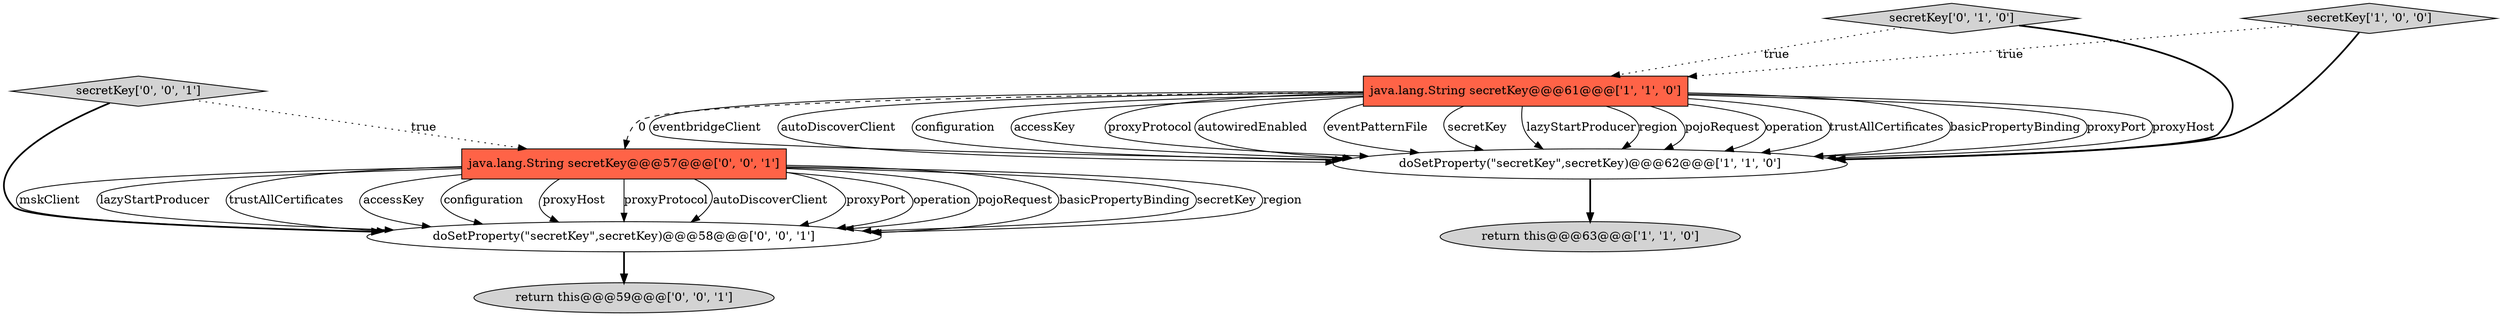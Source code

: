 digraph {
6 [style = filled, label = "doSetProperty(\"secretKey\",secretKey)@@@58@@@['0', '0', '1']", fillcolor = white, shape = ellipse image = "AAA0AAABBB3BBB"];
1 [style = filled, label = "secretKey['1', '0', '0']", fillcolor = lightgray, shape = diamond image = "AAA0AAABBB1BBB"];
0 [style = filled, label = "java.lang.String secretKey@@@61@@@['1', '1', '0']", fillcolor = tomato, shape = box image = "AAA0AAABBB1BBB"];
3 [style = filled, label = "return this@@@63@@@['1', '1', '0']", fillcolor = lightgray, shape = ellipse image = "AAA0AAABBB1BBB"];
5 [style = filled, label = "secretKey['0', '0', '1']", fillcolor = lightgray, shape = diamond image = "AAA0AAABBB3BBB"];
8 [style = filled, label = "java.lang.String secretKey@@@57@@@['0', '0', '1']", fillcolor = tomato, shape = box image = "AAA0AAABBB3BBB"];
2 [style = filled, label = "doSetProperty(\"secretKey\",secretKey)@@@62@@@['1', '1', '0']", fillcolor = white, shape = ellipse image = "AAA0AAABBB1BBB"];
4 [style = filled, label = "secretKey['0', '1', '0']", fillcolor = lightgray, shape = diamond image = "AAA0AAABBB2BBB"];
7 [style = filled, label = "return this@@@59@@@['0', '0', '1']", fillcolor = lightgray, shape = ellipse image = "AAA0AAABBB3BBB"];
0->2 [style = solid, label="autowiredEnabled"];
8->6 [style = solid, label="proxyPort"];
8->6 [style = solid, label="operation"];
0->2 [style = solid, label="eventPatternFile"];
0->2 [style = solid, label="secretKey"];
0->2 [style = solid, label="lazyStartProducer"];
0->2 [style = solid, label="region"];
8->6 [style = solid, label="pojoRequest"];
2->3 [style = bold, label=""];
4->0 [style = dotted, label="true"];
8->6 [style = solid, label="basicPropertyBinding"];
8->6 [style = solid, label="secretKey"];
0->2 [style = solid, label="pojoRequest"];
8->6 [style = solid, label="region"];
0->2 [style = solid, label="operation"];
4->2 [style = bold, label=""];
0->2 [style = solid, label="trustAllCertificates"];
0->2 [style = solid, label="basicPropertyBinding"];
0->2 [style = solid, label="proxyPort"];
0->2 [style = solid, label="proxyHost"];
5->6 [style = bold, label=""];
8->6 [style = solid, label="mskClient"];
8->6 [style = solid, label="lazyStartProducer"];
8->6 [style = solid, label="trustAllCertificates"];
0->2 [style = solid, label="eventbridgeClient"];
0->8 [style = dashed, label="0"];
0->2 [style = solid, label="autoDiscoverClient"];
8->6 [style = solid, label="accessKey"];
1->2 [style = bold, label=""];
1->0 [style = dotted, label="true"];
8->6 [style = solid, label="configuration"];
8->6 [style = solid, label="proxyHost"];
8->6 [style = solid, label="proxyProtocol"];
6->7 [style = bold, label=""];
5->8 [style = dotted, label="true"];
0->2 [style = solid, label="configuration"];
8->6 [style = solid, label="autoDiscoverClient"];
0->2 [style = solid, label="accessKey"];
0->2 [style = solid, label="proxyProtocol"];
}
